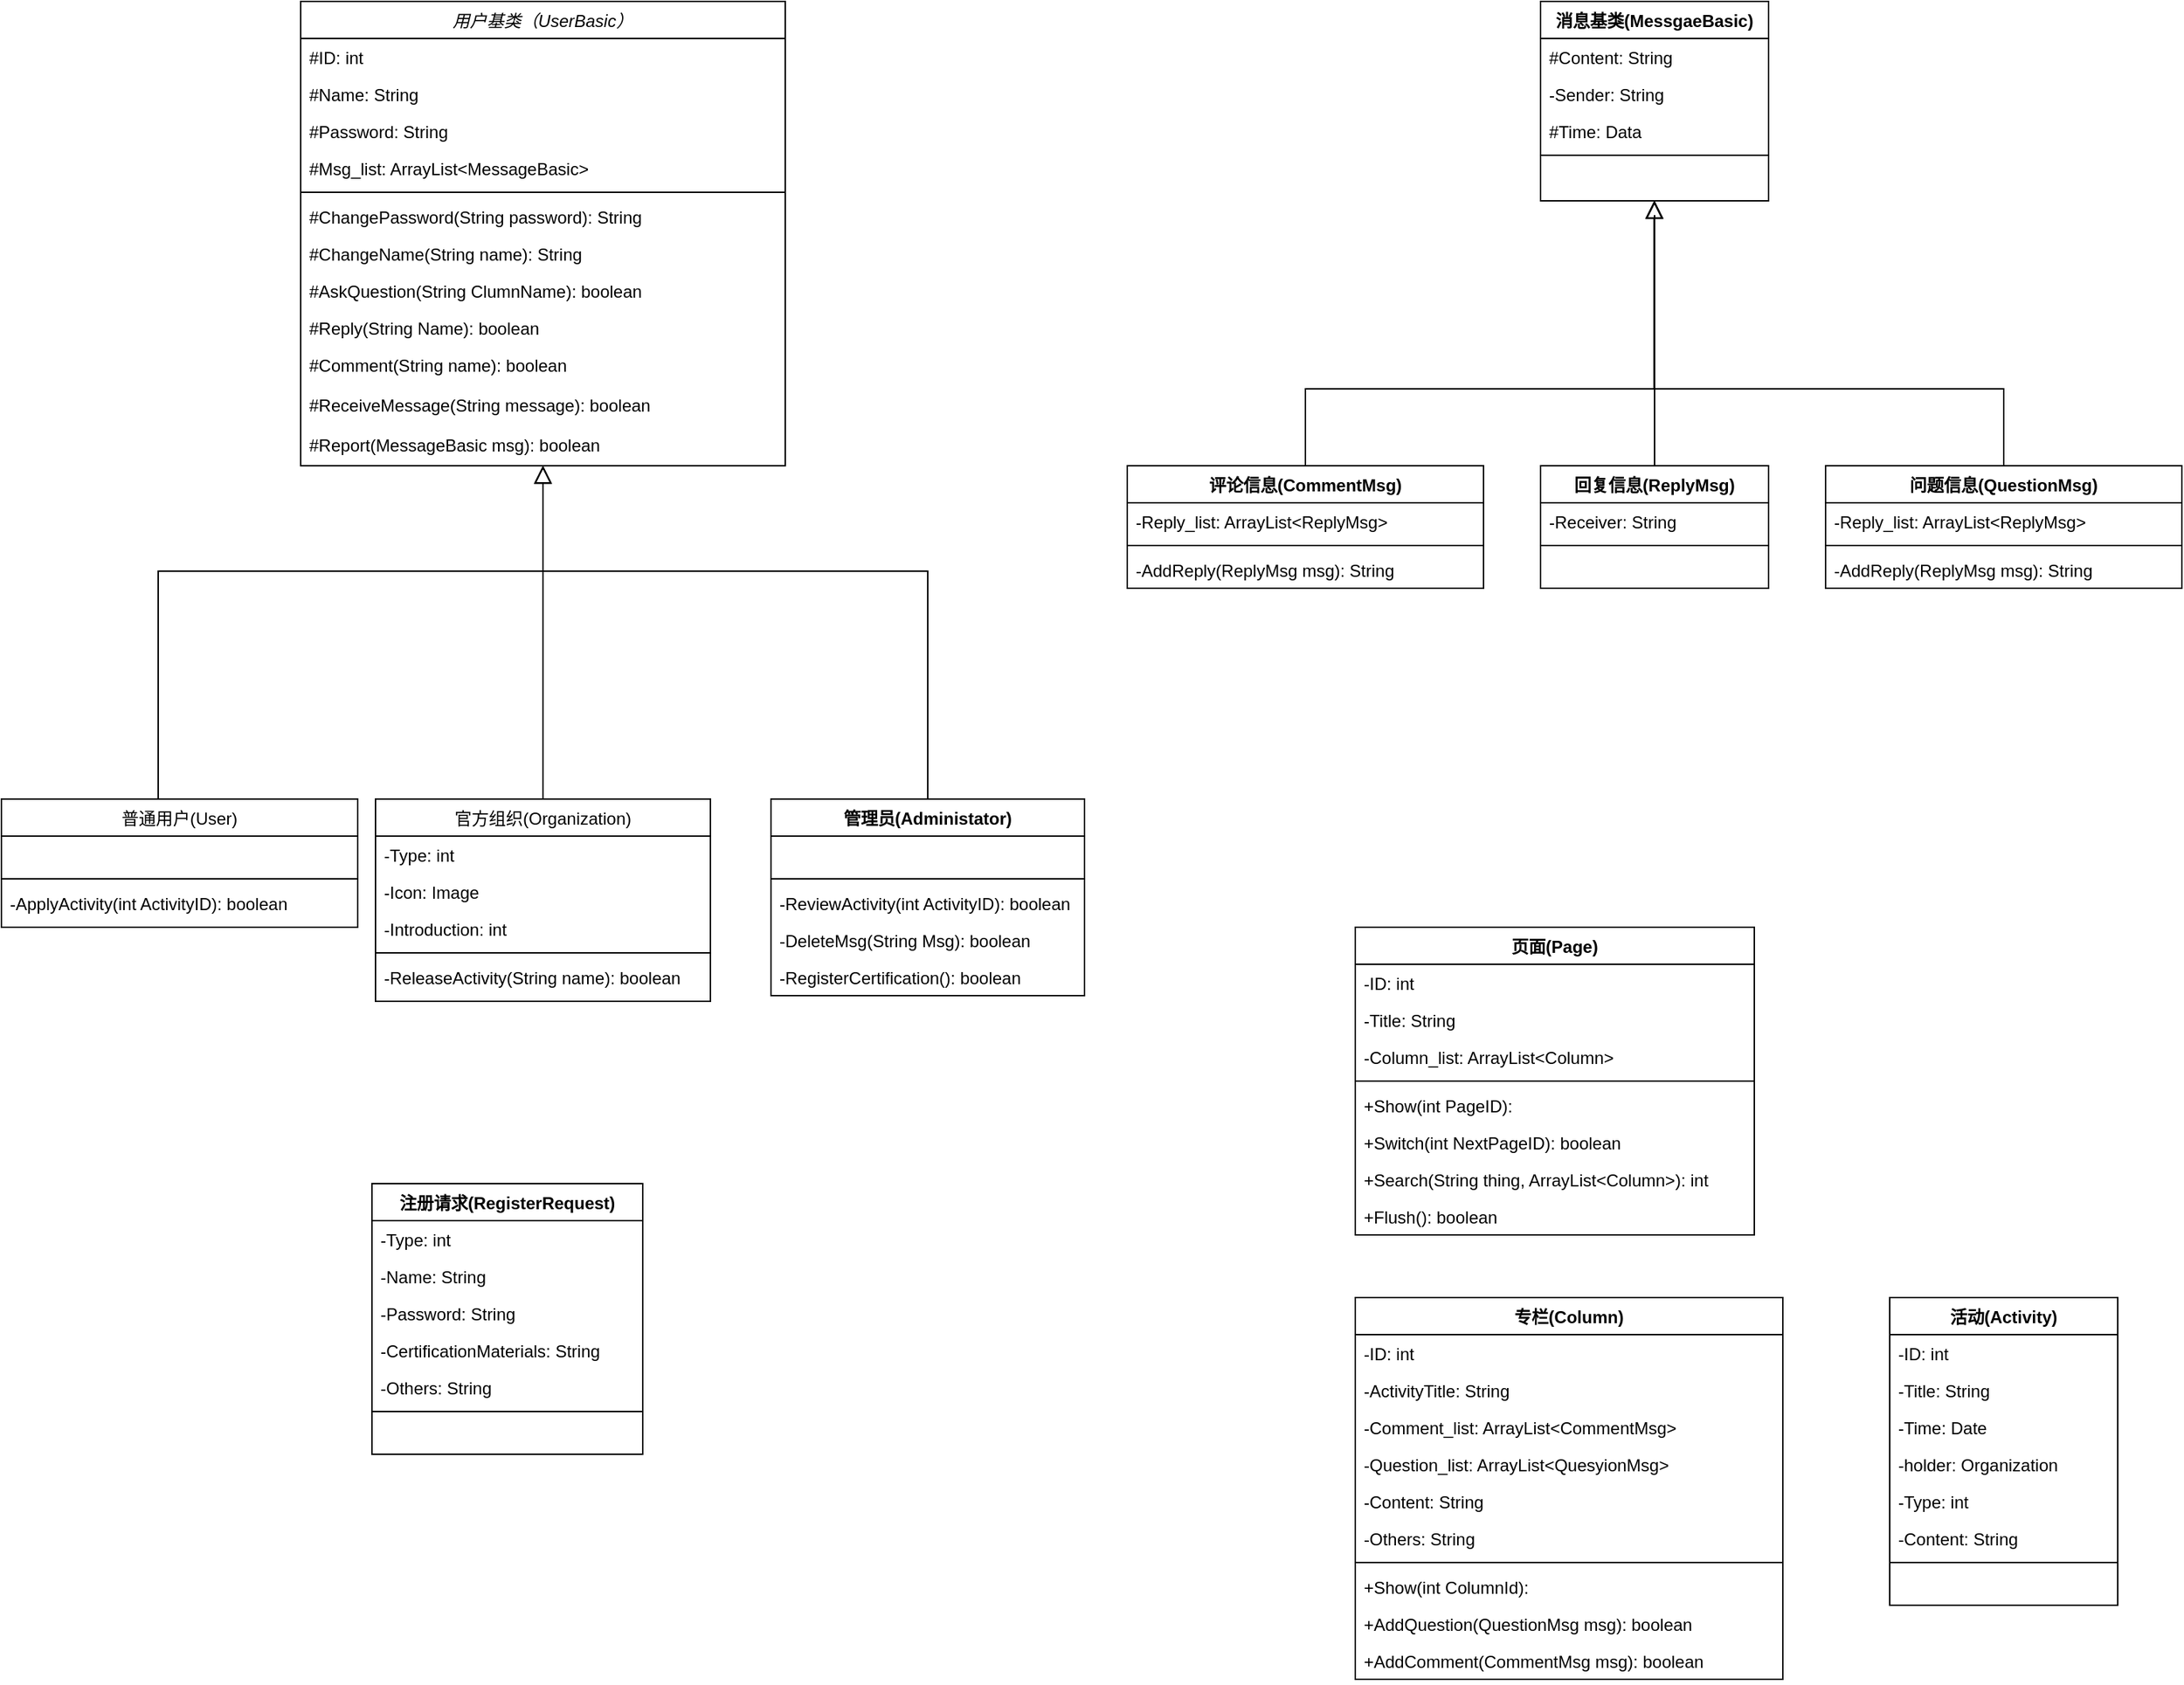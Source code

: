 <mxfile version="14.1.8" type="github">
  <diagram id="C5RBs43oDa-KdzZeNtuy" name="Page-1">
    <mxGraphModel dx="976" dy="1867" grid="1" gridSize="10" guides="1" tooltips="1" connect="1" arrows="1" fold="1" page="1" pageScale="1" pageWidth="827" pageHeight="1169" math="0" shadow="0">
      <root>
        <mxCell id="WIyWlLk6GJQsqaUBKTNV-0" />
        <mxCell id="WIyWlLk6GJQsqaUBKTNV-1" parent="WIyWlLk6GJQsqaUBKTNV-0" />
        <mxCell id="zkfFHV4jXpPFQw0GAbJ--0" value="用户基类（UserBasic）" style="swimlane;fontStyle=2;align=center;verticalAlign=top;childLayout=stackLayout;horizontal=1;startSize=26;horizontalStack=0;resizeParent=1;resizeLast=0;collapsible=1;marginBottom=0;rounded=0;shadow=0;strokeWidth=1;" parent="WIyWlLk6GJQsqaUBKTNV-1" vertex="1">
          <mxGeometry x="210" y="-250" width="340" height="326" as="geometry">
            <mxRectangle x="220" y="120" width="160" height="26" as="alternateBounds" />
          </mxGeometry>
        </mxCell>
        <mxCell id="zkfFHV4jXpPFQw0GAbJ--1" value="#ID: int" style="text;align=left;verticalAlign=top;spacingLeft=4;spacingRight=4;overflow=hidden;rotatable=0;points=[[0,0.5],[1,0.5]];portConstraint=eastwest;" parent="zkfFHV4jXpPFQw0GAbJ--0" vertex="1">
          <mxGeometry y="26" width="340" height="26" as="geometry" />
        </mxCell>
        <mxCell id="zkfFHV4jXpPFQw0GAbJ--2" value="#Name: String" style="text;align=left;verticalAlign=top;spacingLeft=4;spacingRight=4;overflow=hidden;rotatable=0;points=[[0,0.5],[1,0.5]];portConstraint=eastwest;rounded=0;shadow=0;html=0;" parent="zkfFHV4jXpPFQw0GAbJ--0" vertex="1">
          <mxGeometry y="52" width="340" height="26" as="geometry" />
        </mxCell>
        <mxCell id="zkfFHV4jXpPFQw0GAbJ--3" value="#Password: String&#xa;" style="text;align=left;verticalAlign=top;spacingLeft=4;spacingRight=4;overflow=hidden;rotatable=0;points=[[0,0.5],[1,0.5]];portConstraint=eastwest;rounded=0;shadow=0;html=0;" parent="zkfFHV4jXpPFQw0GAbJ--0" vertex="1">
          <mxGeometry y="78" width="340" height="26" as="geometry" />
        </mxCell>
        <mxCell id="-5IgXfbIaISnNNIaE_9y-21" value="#Msg_list: ArrayList&lt;MessageBasic&gt;" style="text;strokeColor=none;fillColor=none;align=left;verticalAlign=top;spacingLeft=4;spacingRight=4;overflow=hidden;rotatable=0;points=[[0,0.5],[1,0.5]];portConstraint=eastwest;" vertex="1" parent="zkfFHV4jXpPFQw0GAbJ--0">
          <mxGeometry y="104" width="340" height="26" as="geometry" />
        </mxCell>
        <mxCell id="zkfFHV4jXpPFQw0GAbJ--4" value="" style="line;html=1;strokeWidth=1;align=left;verticalAlign=middle;spacingTop=-1;spacingLeft=3;spacingRight=3;rotatable=0;labelPosition=right;points=[];portConstraint=eastwest;" parent="zkfFHV4jXpPFQw0GAbJ--0" vertex="1">
          <mxGeometry y="130" width="340" height="8" as="geometry" />
        </mxCell>
        <mxCell id="zkfFHV4jXpPFQw0GAbJ--5" value="#ChangePassword(String password): String" style="text;align=left;verticalAlign=top;spacingLeft=4;spacingRight=4;overflow=hidden;rotatable=0;points=[[0,0.5],[1,0.5]];portConstraint=eastwest;" parent="zkfFHV4jXpPFQw0GAbJ--0" vertex="1">
          <mxGeometry y="138" width="340" height="26" as="geometry" />
        </mxCell>
        <mxCell id="-5IgXfbIaISnNNIaE_9y-0" value="#ChangeName(String name): String&#xa;" style="text;align=left;verticalAlign=top;spacingLeft=4;spacingRight=4;overflow=hidden;rotatable=0;points=[[0,0.5],[1,0.5]];portConstraint=eastwest;rounded=0;shadow=0;html=0;" vertex="1" parent="zkfFHV4jXpPFQw0GAbJ--0">
          <mxGeometry y="164" width="340" height="26" as="geometry" />
        </mxCell>
        <mxCell id="-5IgXfbIaISnNNIaE_9y-30" value="#AskQuestion(String ClumnName): boolean&#xa;" style="text;align=left;verticalAlign=top;spacingLeft=4;spacingRight=4;overflow=hidden;rotatable=0;points=[[0,0.5],[1,0.5]];portConstraint=eastwest;rounded=0;shadow=0;html=0;" vertex="1" parent="zkfFHV4jXpPFQw0GAbJ--0">
          <mxGeometry y="190" width="340" height="26" as="geometry" />
        </mxCell>
        <mxCell id="-5IgXfbIaISnNNIaE_9y-31" value="#Reply(String Name): boolean" style="text;align=left;verticalAlign=top;spacingLeft=4;spacingRight=4;overflow=hidden;rotatable=0;points=[[0,0.5],[1,0.5]];portConstraint=eastwest;rounded=0;shadow=0;html=0;" vertex="1" parent="zkfFHV4jXpPFQw0GAbJ--0">
          <mxGeometry y="216" width="340" height="26" as="geometry" />
        </mxCell>
        <mxCell id="-5IgXfbIaISnNNIaE_9y-32" value="#Comment(String name): boolean&#xa;" style="text;align=left;verticalAlign=top;spacingLeft=4;spacingRight=4;overflow=hidden;rotatable=0;points=[[0,0.5],[1,0.5]];portConstraint=eastwest;rounded=0;shadow=0;html=0;" vertex="1" parent="zkfFHV4jXpPFQw0GAbJ--0">
          <mxGeometry y="242" width="340" height="28" as="geometry" />
        </mxCell>
        <mxCell id="-5IgXfbIaISnNNIaE_9y-33" value="#ReceiveMessage(String message): boolean&#xa;" style="text;align=left;verticalAlign=top;spacingLeft=4;spacingRight=4;overflow=hidden;rotatable=0;points=[[0,0.5],[1,0.5]];portConstraint=eastwest;rounded=0;shadow=0;html=0;" vertex="1" parent="zkfFHV4jXpPFQw0GAbJ--0">
          <mxGeometry y="270" width="340" height="28" as="geometry" />
        </mxCell>
        <mxCell id="-5IgXfbIaISnNNIaE_9y-34" value="#Report(MessageBasic msg): boolean&#xa;" style="text;align=left;verticalAlign=top;spacingLeft=4;spacingRight=4;overflow=hidden;rotatable=0;points=[[0,0.5],[1,0.5]];portConstraint=eastwest;rounded=0;shadow=0;html=0;" vertex="1" parent="zkfFHV4jXpPFQw0GAbJ--0">
          <mxGeometry y="298" width="340" height="28" as="geometry" />
        </mxCell>
        <mxCell id="zkfFHV4jXpPFQw0GAbJ--6" value="普通用户(User)" style="swimlane;fontStyle=0;align=center;verticalAlign=top;childLayout=stackLayout;horizontal=1;startSize=26;horizontalStack=0;resizeParent=1;resizeLast=0;collapsible=1;marginBottom=0;rounded=0;shadow=0;strokeWidth=1;" parent="WIyWlLk6GJQsqaUBKTNV-1" vertex="1">
          <mxGeometry y="310" width="250" height="90" as="geometry">
            <mxRectangle x="130" y="380" width="160" height="26" as="alternateBounds" />
          </mxGeometry>
        </mxCell>
        <mxCell id="zkfFHV4jXpPFQw0GAbJ--8" value=" " style="text;align=left;verticalAlign=top;spacingLeft=4;spacingRight=4;overflow=hidden;rotatable=0;points=[[0,0.5],[1,0.5]];portConstraint=eastwest;rounded=0;shadow=0;html=0;" parent="zkfFHV4jXpPFQw0GAbJ--6" vertex="1">
          <mxGeometry y="26" width="250" height="26" as="geometry" />
        </mxCell>
        <mxCell id="zkfFHV4jXpPFQw0GAbJ--9" value="" style="line;html=1;strokeWidth=1;align=left;verticalAlign=middle;spacingTop=-1;spacingLeft=3;spacingRight=3;rotatable=0;labelPosition=right;points=[];portConstraint=eastwest;" parent="zkfFHV4jXpPFQw0GAbJ--6" vertex="1">
          <mxGeometry y="52" width="250" height="8" as="geometry" />
        </mxCell>
        <mxCell id="zkfFHV4jXpPFQw0GAbJ--10" value="-ApplyActivity(int ActivityID): boolean" style="text;align=left;verticalAlign=top;spacingLeft=4;spacingRight=4;overflow=hidden;rotatable=0;points=[[0,0.5],[1,0.5]];portConstraint=eastwest;fontStyle=0" parent="zkfFHV4jXpPFQw0GAbJ--6" vertex="1">
          <mxGeometry y="60" width="250" height="26" as="geometry" />
        </mxCell>
        <mxCell id="zkfFHV4jXpPFQw0GAbJ--12" value="" style="endArrow=block;endSize=10;endFill=0;shadow=0;strokeWidth=1;rounded=0;edgeStyle=elbowEdgeStyle;elbow=vertical;" parent="WIyWlLk6GJQsqaUBKTNV-1" source="zkfFHV4jXpPFQw0GAbJ--6" target="zkfFHV4jXpPFQw0GAbJ--0" edge="1">
          <mxGeometry width="160" relative="1" as="geometry">
            <mxPoint x="200" y="203" as="sourcePoint" />
            <mxPoint x="200" y="203" as="targetPoint" />
            <Array as="points">
              <mxPoint x="110" y="150" />
            </Array>
          </mxGeometry>
        </mxCell>
        <mxCell id="zkfFHV4jXpPFQw0GAbJ--13" value="官方组织(Organization)" style="swimlane;fontStyle=0;align=center;verticalAlign=top;childLayout=stackLayout;horizontal=1;startSize=26;horizontalStack=0;resizeParent=1;resizeLast=0;collapsible=1;marginBottom=0;rounded=0;shadow=0;strokeWidth=1;" parent="WIyWlLk6GJQsqaUBKTNV-1" vertex="1">
          <mxGeometry x="262.5" y="310" width="235" height="142" as="geometry">
            <mxRectangle x="340" y="380" width="170" height="26" as="alternateBounds" />
          </mxGeometry>
        </mxCell>
        <mxCell id="zkfFHV4jXpPFQw0GAbJ--14" value="-Type: int" style="text;align=left;verticalAlign=top;spacingLeft=4;spacingRight=4;overflow=hidden;rotatable=0;points=[[0,0.5],[1,0.5]];portConstraint=eastwest;" parent="zkfFHV4jXpPFQw0GAbJ--13" vertex="1">
          <mxGeometry y="26" width="235" height="26" as="geometry" />
        </mxCell>
        <mxCell id="-5IgXfbIaISnNNIaE_9y-39" value="-Icon: Image" style="text;align=left;verticalAlign=top;spacingLeft=4;spacingRight=4;overflow=hidden;rotatable=0;points=[[0,0.5],[1,0.5]];portConstraint=eastwest;" vertex="1" parent="zkfFHV4jXpPFQw0GAbJ--13">
          <mxGeometry y="52" width="235" height="26" as="geometry" />
        </mxCell>
        <mxCell id="-5IgXfbIaISnNNIaE_9y-38" value="-Introduction: int" style="text;align=left;verticalAlign=top;spacingLeft=4;spacingRight=4;overflow=hidden;rotatable=0;points=[[0,0.5],[1,0.5]];portConstraint=eastwest;" vertex="1" parent="zkfFHV4jXpPFQw0GAbJ--13">
          <mxGeometry y="78" width="235" height="26" as="geometry" />
        </mxCell>
        <mxCell id="zkfFHV4jXpPFQw0GAbJ--15" value="" style="line;html=1;strokeWidth=1;align=left;verticalAlign=middle;spacingTop=-1;spacingLeft=3;spacingRight=3;rotatable=0;labelPosition=right;points=[];portConstraint=eastwest;" parent="zkfFHV4jXpPFQw0GAbJ--13" vertex="1">
          <mxGeometry y="104" width="235" height="8" as="geometry" />
        </mxCell>
        <mxCell id="-5IgXfbIaISnNNIaE_9y-35" value="-ReleaseActivity(String name): boolean" style="text;align=left;verticalAlign=top;spacingLeft=4;spacingRight=4;overflow=hidden;rotatable=0;points=[[0,0.5],[1,0.5]];portConstraint=eastwest;" vertex="1" parent="zkfFHV4jXpPFQw0GAbJ--13">
          <mxGeometry y="112" width="235" height="30" as="geometry" />
        </mxCell>
        <mxCell id="zkfFHV4jXpPFQw0GAbJ--16" value="" style="endArrow=block;endSize=10;endFill=0;shadow=0;strokeWidth=1;rounded=0;edgeStyle=elbowEdgeStyle;elbow=vertical;" parent="WIyWlLk6GJQsqaUBKTNV-1" source="zkfFHV4jXpPFQw0GAbJ--13" target="-5IgXfbIaISnNNIaE_9y-34" edge="1">
          <mxGeometry width="160" relative="1" as="geometry">
            <mxPoint x="210" y="373" as="sourcePoint" />
            <mxPoint x="380" y="290" as="targetPoint" />
          </mxGeometry>
        </mxCell>
        <mxCell id="-5IgXfbIaISnNNIaE_9y-24" value="" style="endArrow=block;endSize=10;endFill=0;shadow=0;strokeWidth=1;rounded=0;edgeStyle=elbowEdgeStyle;elbow=vertical;entryX=0.5;entryY=1;entryDx=0;entryDy=0;exitX=0.5;exitY=0;exitDx=0;exitDy=0;" edge="1" parent="WIyWlLk6GJQsqaUBKTNV-1" source="-5IgXfbIaISnNNIaE_9y-25" target="zkfFHV4jXpPFQw0GAbJ--0">
          <mxGeometry width="160" relative="1" as="geometry">
            <mxPoint x="570" y="360" as="sourcePoint" />
            <mxPoint x="414" y="306" as="targetPoint" />
            <Array as="points">
              <mxPoint x="520" y="150" />
              <mxPoint x="530" y="290" />
              <mxPoint x="500" y="333" />
            </Array>
          </mxGeometry>
        </mxCell>
        <mxCell id="-5IgXfbIaISnNNIaE_9y-25" value="管理员(Administator)" style="swimlane;fontStyle=1;align=center;verticalAlign=top;childLayout=stackLayout;horizontal=1;startSize=26;horizontalStack=0;resizeParent=1;resizeParentMax=0;resizeLast=0;collapsible=1;marginBottom=0;" vertex="1" parent="WIyWlLk6GJQsqaUBKTNV-1">
          <mxGeometry x="540" y="310" width="220" height="138" as="geometry" />
        </mxCell>
        <mxCell id="-5IgXfbIaISnNNIaE_9y-26" value=" " style="text;strokeColor=none;fillColor=none;align=left;verticalAlign=top;spacingLeft=4;spacingRight=4;overflow=hidden;rotatable=0;points=[[0,0.5],[1,0.5]];portConstraint=eastwest;" vertex="1" parent="-5IgXfbIaISnNNIaE_9y-25">
          <mxGeometry y="26" width="220" height="26" as="geometry" />
        </mxCell>
        <mxCell id="-5IgXfbIaISnNNIaE_9y-27" value="" style="line;strokeWidth=1;fillColor=none;align=left;verticalAlign=middle;spacingTop=-1;spacingLeft=3;spacingRight=3;rotatable=0;labelPosition=right;points=[];portConstraint=eastwest;" vertex="1" parent="-5IgXfbIaISnNNIaE_9y-25">
          <mxGeometry y="52" width="220" height="8" as="geometry" />
        </mxCell>
        <mxCell id="-5IgXfbIaISnNNIaE_9y-28" value="-ReviewActivity(int ActivityID): boolean" style="text;strokeColor=none;fillColor=none;align=left;verticalAlign=top;spacingLeft=4;spacingRight=4;overflow=hidden;rotatable=0;points=[[0,0.5],[1,0.5]];portConstraint=eastwest;" vertex="1" parent="-5IgXfbIaISnNNIaE_9y-25">
          <mxGeometry y="60" width="220" height="26" as="geometry" />
        </mxCell>
        <mxCell id="-5IgXfbIaISnNNIaE_9y-40" value="-DeleteMsg(String Msg): boolean" style="text;strokeColor=none;fillColor=none;align=left;verticalAlign=top;spacingLeft=4;spacingRight=4;overflow=hidden;rotatable=0;points=[[0,0.5],[1,0.5]];portConstraint=eastwest;" vertex="1" parent="-5IgXfbIaISnNNIaE_9y-25">
          <mxGeometry y="86" width="220" height="26" as="geometry" />
        </mxCell>
        <mxCell id="-5IgXfbIaISnNNIaE_9y-41" value="-RegisterCertification(): boolean" style="text;strokeColor=none;fillColor=none;align=left;verticalAlign=top;spacingLeft=4;spacingRight=4;overflow=hidden;rotatable=0;points=[[0,0.5],[1,0.5]];portConstraint=eastwest;" vertex="1" parent="-5IgXfbIaISnNNIaE_9y-25">
          <mxGeometry y="112" width="220" height="26" as="geometry" />
        </mxCell>
        <mxCell id="-5IgXfbIaISnNNIaE_9y-42" value="消息基类(MessgaeBasic)" style="swimlane;fontStyle=1;align=center;verticalAlign=top;childLayout=stackLayout;horizontal=1;startSize=26;horizontalStack=0;resizeParent=1;resizeParentMax=0;resizeLast=0;collapsible=1;marginBottom=0;" vertex="1" parent="WIyWlLk6GJQsqaUBKTNV-1">
          <mxGeometry x="1080" y="-250" width="160" height="140" as="geometry" />
        </mxCell>
        <mxCell id="-5IgXfbIaISnNNIaE_9y-43" value="#Content: String" style="text;strokeColor=none;fillColor=none;align=left;verticalAlign=top;spacingLeft=4;spacingRight=4;overflow=hidden;rotatable=0;points=[[0,0.5],[1,0.5]];portConstraint=eastwest;" vertex="1" parent="-5IgXfbIaISnNNIaE_9y-42">
          <mxGeometry y="26" width="160" height="26" as="geometry" />
        </mxCell>
        <mxCell id="-5IgXfbIaISnNNIaE_9y-58" value="-Sender: String&#xa;" style="text;strokeColor=none;fillColor=none;align=left;verticalAlign=top;spacingLeft=4;spacingRight=4;overflow=hidden;rotatable=0;points=[[0,0.5],[1,0.5]];portConstraint=eastwest;" vertex="1" parent="-5IgXfbIaISnNNIaE_9y-42">
          <mxGeometry y="52" width="160" height="26" as="geometry" />
        </mxCell>
        <mxCell id="-5IgXfbIaISnNNIaE_9y-48" value="#Time: Data" style="text;strokeColor=none;fillColor=none;align=left;verticalAlign=top;spacingLeft=4;spacingRight=4;overflow=hidden;rotatable=0;points=[[0,0.5],[1,0.5]];portConstraint=eastwest;" vertex="1" parent="-5IgXfbIaISnNNIaE_9y-42">
          <mxGeometry y="78" width="160" height="26" as="geometry" />
        </mxCell>
        <mxCell id="-5IgXfbIaISnNNIaE_9y-44" value="" style="line;strokeWidth=1;fillColor=none;align=left;verticalAlign=middle;spacingTop=-1;spacingLeft=3;spacingRight=3;rotatable=0;labelPosition=right;points=[];portConstraint=eastwest;" vertex="1" parent="-5IgXfbIaISnNNIaE_9y-42">
          <mxGeometry y="104" width="160" height="8" as="geometry" />
        </mxCell>
        <mxCell id="-5IgXfbIaISnNNIaE_9y-45" value=" " style="text;strokeColor=none;fillColor=none;align=left;verticalAlign=top;spacingLeft=4;spacingRight=4;overflow=hidden;rotatable=0;points=[[0,0.5],[1,0.5]];portConstraint=eastwest;" vertex="1" parent="-5IgXfbIaISnNNIaE_9y-42">
          <mxGeometry y="112" width="160" height="28" as="geometry" />
        </mxCell>
        <mxCell id="-5IgXfbIaISnNNIaE_9y-49" value="" style="endArrow=block;endSize=10;endFill=0;shadow=0;strokeWidth=1;rounded=0;edgeStyle=elbowEdgeStyle;elbow=vertical;exitX=0.5;exitY=0;exitDx=0;exitDy=0;" edge="1" parent="WIyWlLk6GJQsqaUBKTNV-1" source="-5IgXfbIaISnNNIaE_9y-62">
          <mxGeometry width="160" relative="1" as="geometry">
            <mxPoint x="1360" y="30" as="sourcePoint" />
            <mxPoint x="1160" y="-110" as="targetPoint" />
            <Array as="points">
              <mxPoint x="1380" y="22" />
              <mxPoint x="1350" y="65" />
            </Array>
          </mxGeometry>
        </mxCell>
        <mxCell id="-5IgXfbIaISnNNIaE_9y-50" value="" style="endArrow=block;endSize=10;endFill=0;shadow=0;strokeWidth=1;rounded=0;edgeStyle=elbowEdgeStyle;elbow=vertical;exitX=0.5;exitY=0;exitDx=0;exitDy=0;" edge="1" parent="WIyWlLk6GJQsqaUBKTNV-1" source="-5IgXfbIaISnNNIaE_9y-57" target="-5IgXfbIaISnNNIaE_9y-45">
          <mxGeometry width="160" relative="1" as="geometry">
            <mxPoint x="1160" y="70" as="sourcePoint" />
            <mxPoint x="1159" y="-109" as="targetPoint" />
            <Array as="points">
              <mxPoint x="1160" y="-100" />
              <mxPoint x="1240" y="134" />
              <mxPoint x="1210" y="177" />
            </Array>
          </mxGeometry>
        </mxCell>
        <mxCell id="-5IgXfbIaISnNNIaE_9y-51" value="" style="endArrow=block;endSize=10;endFill=0;shadow=0;strokeWidth=1;rounded=0;edgeStyle=elbowEdgeStyle;elbow=vertical;entryX=0.498;entryY=1;entryDx=0;entryDy=0;entryPerimeter=0;exitX=0.5;exitY=0;exitDx=0;exitDy=0;" edge="1" parent="WIyWlLk6GJQsqaUBKTNV-1" source="-5IgXfbIaISnNNIaE_9y-52" target="-5IgXfbIaISnNNIaE_9y-45">
          <mxGeometry width="160" relative="1" as="geometry">
            <mxPoint x="960" y="70" as="sourcePoint" />
            <mxPoint x="1160" y="-110" as="targetPoint" />
            <Array as="points">
              <mxPoint x="1190" y="22" />
              <mxPoint x="1250" y="144" />
              <mxPoint x="1220" y="187" />
            </Array>
          </mxGeometry>
        </mxCell>
        <mxCell id="-5IgXfbIaISnNNIaE_9y-52" value="评论信息(CommentMsg)" style="swimlane;fontStyle=1;align=center;verticalAlign=top;childLayout=stackLayout;horizontal=1;startSize=26;horizontalStack=0;resizeParent=1;resizeParentMax=0;resizeLast=0;collapsible=1;marginBottom=0;" vertex="1" parent="WIyWlLk6GJQsqaUBKTNV-1">
          <mxGeometry x="790" y="76" width="250" height="86" as="geometry" />
        </mxCell>
        <mxCell id="-5IgXfbIaISnNNIaE_9y-56" value="-Reply_list: ArrayList&lt;ReplyMsg&gt;" style="text;strokeColor=none;fillColor=none;align=left;verticalAlign=top;spacingLeft=4;spacingRight=4;overflow=hidden;rotatable=0;points=[[0,0.5],[1,0.5]];portConstraint=eastwest;" vertex="1" parent="-5IgXfbIaISnNNIaE_9y-52">
          <mxGeometry y="26" width="250" height="26" as="geometry" />
        </mxCell>
        <mxCell id="-5IgXfbIaISnNNIaE_9y-54" value="" style="line;strokeWidth=1;fillColor=none;align=left;verticalAlign=middle;spacingTop=-1;spacingLeft=3;spacingRight=3;rotatable=0;labelPosition=right;points=[];portConstraint=eastwest;" vertex="1" parent="-5IgXfbIaISnNNIaE_9y-52">
          <mxGeometry y="52" width="250" height="8" as="geometry" />
        </mxCell>
        <mxCell id="-5IgXfbIaISnNNIaE_9y-55" value="-AddReply(ReplyMsg msg): String" style="text;strokeColor=none;fillColor=none;align=left;verticalAlign=top;spacingLeft=4;spacingRight=4;overflow=hidden;rotatable=0;points=[[0,0.5],[1,0.5]];portConstraint=eastwest;" vertex="1" parent="-5IgXfbIaISnNNIaE_9y-52">
          <mxGeometry y="60" width="250" height="26" as="geometry" />
        </mxCell>
        <mxCell id="-5IgXfbIaISnNNIaE_9y-57" value="回复信息(ReplyMsg)" style="swimlane;fontStyle=1;align=center;verticalAlign=top;childLayout=stackLayout;horizontal=1;startSize=26;horizontalStack=0;resizeParent=1;resizeParentMax=0;resizeLast=0;collapsible=1;marginBottom=0;" vertex="1" parent="WIyWlLk6GJQsqaUBKTNV-1">
          <mxGeometry x="1080" y="76" width="160" height="86" as="geometry" />
        </mxCell>
        <mxCell id="-5IgXfbIaISnNNIaE_9y-61" value="-Receiver: String&#xa;" style="text;strokeColor=none;fillColor=none;align=left;verticalAlign=top;spacingLeft=4;spacingRight=4;overflow=hidden;rotatable=0;points=[[0,0.5],[1,0.5]];portConstraint=eastwest;" vertex="1" parent="-5IgXfbIaISnNNIaE_9y-57">
          <mxGeometry y="26" width="160" height="26" as="geometry" />
        </mxCell>
        <mxCell id="-5IgXfbIaISnNNIaE_9y-59" value="" style="line;strokeWidth=1;fillColor=none;align=left;verticalAlign=middle;spacingTop=-1;spacingLeft=3;spacingRight=3;rotatable=0;labelPosition=right;points=[];portConstraint=eastwest;" vertex="1" parent="-5IgXfbIaISnNNIaE_9y-57">
          <mxGeometry y="52" width="160" height="8" as="geometry" />
        </mxCell>
        <mxCell id="-5IgXfbIaISnNNIaE_9y-60" value=" " style="text;strokeColor=none;fillColor=none;align=left;verticalAlign=top;spacingLeft=4;spacingRight=4;overflow=hidden;rotatable=0;points=[[0,0.5],[1,0.5]];portConstraint=eastwest;" vertex="1" parent="-5IgXfbIaISnNNIaE_9y-57">
          <mxGeometry y="60" width="160" height="26" as="geometry" />
        </mxCell>
        <mxCell id="-5IgXfbIaISnNNIaE_9y-62" value="问题信息(QuestionMsg)" style="swimlane;fontStyle=1;align=center;verticalAlign=top;childLayout=stackLayout;horizontal=1;startSize=26;horizontalStack=0;resizeParent=1;resizeParentMax=0;resizeLast=0;collapsible=1;marginBottom=0;" vertex="1" parent="WIyWlLk6GJQsqaUBKTNV-1">
          <mxGeometry x="1280" y="76" width="250" height="86" as="geometry" />
        </mxCell>
        <mxCell id="-5IgXfbIaISnNNIaE_9y-67" value="-Reply_list: ArrayList&lt;ReplyMsg&gt;" style="text;strokeColor=none;fillColor=none;align=left;verticalAlign=top;spacingLeft=4;spacingRight=4;overflow=hidden;rotatable=0;points=[[0,0.5],[1,0.5]];portConstraint=eastwest;" vertex="1" parent="-5IgXfbIaISnNNIaE_9y-62">
          <mxGeometry y="26" width="250" height="26" as="geometry" />
        </mxCell>
        <mxCell id="-5IgXfbIaISnNNIaE_9y-64" value="" style="line;strokeWidth=1;fillColor=none;align=left;verticalAlign=middle;spacingTop=-1;spacingLeft=3;spacingRight=3;rotatable=0;labelPosition=right;points=[];portConstraint=eastwest;" vertex="1" parent="-5IgXfbIaISnNNIaE_9y-62">
          <mxGeometry y="52" width="250" height="8" as="geometry" />
        </mxCell>
        <mxCell id="-5IgXfbIaISnNNIaE_9y-68" value="-AddReply(ReplyMsg msg): String" style="text;strokeColor=none;fillColor=none;align=left;verticalAlign=top;spacingLeft=4;spacingRight=4;overflow=hidden;rotatable=0;points=[[0,0.5],[1,0.5]];portConstraint=eastwest;" vertex="1" parent="-5IgXfbIaISnNNIaE_9y-62">
          <mxGeometry y="60" width="250" height="26" as="geometry" />
        </mxCell>
        <mxCell id="-5IgXfbIaISnNNIaE_9y-69" value="页面(Page)" style="swimlane;fontStyle=1;align=center;verticalAlign=top;childLayout=stackLayout;horizontal=1;startSize=26;horizontalStack=0;resizeParent=1;resizeParentMax=0;resizeLast=0;collapsible=1;marginBottom=0;" vertex="1" parent="WIyWlLk6GJQsqaUBKTNV-1">
          <mxGeometry x="950" y="400" width="280" height="216" as="geometry" />
        </mxCell>
        <mxCell id="-5IgXfbIaISnNNIaE_9y-70" value="-ID: int" style="text;strokeColor=none;fillColor=none;align=left;verticalAlign=top;spacingLeft=4;spacingRight=4;overflow=hidden;rotatable=0;points=[[0,0.5],[1,0.5]];portConstraint=eastwest;" vertex="1" parent="-5IgXfbIaISnNNIaE_9y-69">
          <mxGeometry y="26" width="280" height="26" as="geometry" />
        </mxCell>
        <mxCell id="-5IgXfbIaISnNNIaE_9y-74" value="-Title: String" style="text;strokeColor=none;fillColor=none;align=left;verticalAlign=top;spacingLeft=4;spacingRight=4;overflow=hidden;rotatable=0;points=[[0,0.5],[1,0.5]];portConstraint=eastwest;" vertex="1" parent="-5IgXfbIaISnNNIaE_9y-69">
          <mxGeometry y="52" width="280" height="26" as="geometry" />
        </mxCell>
        <mxCell id="-5IgXfbIaISnNNIaE_9y-73" value="-Column_list: ArrayList&lt;Column&gt;" style="text;strokeColor=none;fillColor=none;align=left;verticalAlign=top;spacingLeft=4;spacingRight=4;overflow=hidden;rotatable=0;points=[[0,0.5],[1,0.5]];portConstraint=eastwest;" vertex="1" parent="-5IgXfbIaISnNNIaE_9y-69">
          <mxGeometry y="78" width="280" height="26" as="geometry" />
        </mxCell>
        <mxCell id="-5IgXfbIaISnNNIaE_9y-71" value="" style="line;strokeWidth=1;fillColor=none;align=left;verticalAlign=middle;spacingTop=-1;spacingLeft=3;spacingRight=3;rotatable=0;labelPosition=right;points=[];portConstraint=eastwest;" vertex="1" parent="-5IgXfbIaISnNNIaE_9y-69">
          <mxGeometry y="104" width="280" height="8" as="geometry" />
        </mxCell>
        <mxCell id="-5IgXfbIaISnNNIaE_9y-72" value="+Show(int PageID): " style="text;strokeColor=none;fillColor=none;align=left;verticalAlign=top;spacingLeft=4;spacingRight=4;overflow=hidden;rotatable=0;points=[[0,0.5],[1,0.5]];portConstraint=eastwest;" vertex="1" parent="-5IgXfbIaISnNNIaE_9y-69">
          <mxGeometry y="112" width="280" height="26" as="geometry" />
        </mxCell>
        <mxCell id="-5IgXfbIaISnNNIaE_9y-75" value="+Switch(int NextPageID): boolean" style="text;strokeColor=none;fillColor=none;align=left;verticalAlign=top;spacingLeft=4;spacingRight=4;overflow=hidden;rotatable=0;points=[[0,0.5],[1,0.5]];portConstraint=eastwest;" vertex="1" parent="-5IgXfbIaISnNNIaE_9y-69">
          <mxGeometry y="138" width="280" height="26" as="geometry" />
        </mxCell>
        <mxCell id="-5IgXfbIaISnNNIaE_9y-76" value="+Search(String thing, ArrayList&lt;Column&gt;): int" style="text;strokeColor=none;fillColor=none;align=left;verticalAlign=top;spacingLeft=4;spacingRight=4;overflow=hidden;rotatable=0;points=[[0,0.5],[1,0.5]];portConstraint=eastwest;" vertex="1" parent="-5IgXfbIaISnNNIaE_9y-69">
          <mxGeometry y="164" width="280" height="26" as="geometry" />
        </mxCell>
        <mxCell id="-5IgXfbIaISnNNIaE_9y-77" value="+Flush(): boolean" style="text;strokeColor=none;fillColor=none;align=left;verticalAlign=top;spacingLeft=4;spacingRight=4;overflow=hidden;rotatable=0;points=[[0,0.5],[1,0.5]];portConstraint=eastwest;" vertex="1" parent="-5IgXfbIaISnNNIaE_9y-69">
          <mxGeometry y="190" width="280" height="26" as="geometry" />
        </mxCell>
        <mxCell id="-5IgXfbIaISnNNIaE_9y-78" value="专栏(Column)" style="swimlane;fontStyle=1;align=center;verticalAlign=top;childLayout=stackLayout;horizontal=1;startSize=26;horizontalStack=0;resizeParent=1;resizeParentMax=0;resizeLast=0;collapsible=1;marginBottom=0;" vertex="1" parent="WIyWlLk6GJQsqaUBKTNV-1">
          <mxGeometry x="950" y="660" width="300" height="268" as="geometry" />
        </mxCell>
        <mxCell id="-5IgXfbIaISnNNIaE_9y-79" value="-ID: int" style="text;strokeColor=none;fillColor=none;align=left;verticalAlign=top;spacingLeft=4;spacingRight=4;overflow=hidden;rotatable=0;points=[[0,0.5],[1,0.5]];portConstraint=eastwest;" vertex="1" parent="-5IgXfbIaISnNNIaE_9y-78">
          <mxGeometry y="26" width="300" height="26" as="geometry" />
        </mxCell>
        <mxCell id="-5IgXfbIaISnNNIaE_9y-82" value="-ActivityTitle: String" style="text;strokeColor=none;fillColor=none;align=left;verticalAlign=top;spacingLeft=4;spacingRight=4;overflow=hidden;rotatable=0;points=[[0,0.5],[1,0.5]];portConstraint=eastwest;" vertex="1" parent="-5IgXfbIaISnNNIaE_9y-78">
          <mxGeometry y="52" width="300" height="26" as="geometry" />
        </mxCell>
        <mxCell id="-5IgXfbIaISnNNIaE_9y-85" value="-Comment_list: ArrayList&lt;CommentMsg&gt;" style="text;strokeColor=none;fillColor=none;align=left;verticalAlign=top;spacingLeft=4;spacingRight=4;overflow=hidden;rotatable=0;points=[[0,0.5],[1,0.5]];portConstraint=eastwest;" vertex="1" parent="-5IgXfbIaISnNNIaE_9y-78">
          <mxGeometry y="78" width="300" height="26" as="geometry" />
        </mxCell>
        <mxCell id="-5IgXfbIaISnNNIaE_9y-83" value="-Question_list: ArrayList&lt;QuesyionMsg&gt;" style="text;strokeColor=none;fillColor=none;align=left;verticalAlign=top;spacingLeft=4;spacingRight=4;overflow=hidden;rotatable=0;points=[[0,0.5],[1,0.5]];portConstraint=eastwest;" vertex="1" parent="-5IgXfbIaISnNNIaE_9y-78">
          <mxGeometry y="104" width="300" height="26" as="geometry" />
        </mxCell>
        <mxCell id="-5IgXfbIaISnNNIaE_9y-86" value="-Content: String" style="text;strokeColor=none;fillColor=none;align=left;verticalAlign=top;spacingLeft=4;spacingRight=4;overflow=hidden;rotatable=0;points=[[0,0.5],[1,0.5]];portConstraint=eastwest;" vertex="1" parent="-5IgXfbIaISnNNIaE_9y-78">
          <mxGeometry y="130" width="300" height="26" as="geometry" />
        </mxCell>
        <mxCell id="-5IgXfbIaISnNNIaE_9y-84" value="-Others: String" style="text;strokeColor=none;fillColor=none;align=left;verticalAlign=top;spacingLeft=4;spacingRight=4;overflow=hidden;rotatable=0;points=[[0,0.5],[1,0.5]];portConstraint=eastwest;" vertex="1" parent="-5IgXfbIaISnNNIaE_9y-78">
          <mxGeometry y="156" width="300" height="26" as="geometry" />
        </mxCell>
        <mxCell id="-5IgXfbIaISnNNIaE_9y-80" value="" style="line;strokeWidth=1;fillColor=none;align=left;verticalAlign=middle;spacingTop=-1;spacingLeft=3;spacingRight=3;rotatable=0;labelPosition=right;points=[];portConstraint=eastwest;" vertex="1" parent="-5IgXfbIaISnNNIaE_9y-78">
          <mxGeometry y="182" width="300" height="8" as="geometry" />
        </mxCell>
        <mxCell id="-5IgXfbIaISnNNIaE_9y-81" value="+Show(int ColumnId): " style="text;strokeColor=none;fillColor=none;align=left;verticalAlign=top;spacingLeft=4;spacingRight=4;overflow=hidden;rotatable=0;points=[[0,0.5],[1,0.5]];portConstraint=eastwest;" vertex="1" parent="-5IgXfbIaISnNNIaE_9y-78">
          <mxGeometry y="190" width="300" height="26" as="geometry" />
        </mxCell>
        <mxCell id="-5IgXfbIaISnNNIaE_9y-87" value="+AddQuestion(QuestionMsg msg): boolean" style="text;strokeColor=none;fillColor=none;align=left;verticalAlign=top;spacingLeft=4;spacingRight=4;overflow=hidden;rotatable=0;points=[[0,0.5],[1,0.5]];portConstraint=eastwest;" vertex="1" parent="-5IgXfbIaISnNNIaE_9y-78">
          <mxGeometry y="216" width="300" height="26" as="geometry" />
        </mxCell>
        <mxCell id="-5IgXfbIaISnNNIaE_9y-88" value="+AddComment(CommentMsg msg): boolean" style="text;strokeColor=none;fillColor=none;align=left;verticalAlign=top;spacingLeft=4;spacingRight=4;overflow=hidden;rotatable=0;points=[[0,0.5],[1,0.5]];portConstraint=eastwest;" vertex="1" parent="-5IgXfbIaISnNNIaE_9y-78">
          <mxGeometry y="242" width="300" height="26" as="geometry" />
        </mxCell>
        <mxCell id="-5IgXfbIaISnNNIaE_9y-90" value="活动(Activity)" style="swimlane;fontStyle=1;align=center;verticalAlign=top;childLayout=stackLayout;horizontal=1;startSize=26;horizontalStack=0;resizeParent=1;resizeParentMax=0;resizeLast=0;collapsible=1;marginBottom=0;" vertex="1" parent="WIyWlLk6GJQsqaUBKTNV-1">
          <mxGeometry x="1325" y="660" width="160" height="216" as="geometry" />
        </mxCell>
        <mxCell id="-5IgXfbIaISnNNIaE_9y-91" value="-ID: int" style="text;strokeColor=none;fillColor=none;align=left;verticalAlign=top;spacingLeft=4;spacingRight=4;overflow=hidden;rotatable=0;points=[[0,0.5],[1,0.5]];portConstraint=eastwest;" vertex="1" parent="-5IgXfbIaISnNNIaE_9y-90">
          <mxGeometry y="26" width="160" height="26" as="geometry" />
        </mxCell>
        <mxCell id="-5IgXfbIaISnNNIaE_9y-93" value="-Title: String" style="text;strokeColor=none;fillColor=none;align=left;verticalAlign=top;spacingLeft=4;spacingRight=4;overflow=hidden;rotatable=0;points=[[0,0.5],[1,0.5]];portConstraint=eastwest;" vertex="1" parent="-5IgXfbIaISnNNIaE_9y-90">
          <mxGeometry y="52" width="160" height="26" as="geometry" />
        </mxCell>
        <mxCell id="-5IgXfbIaISnNNIaE_9y-95" value="-Time: Date" style="text;strokeColor=none;fillColor=none;align=left;verticalAlign=top;spacingLeft=4;spacingRight=4;overflow=hidden;rotatable=0;points=[[0,0.5],[1,0.5]];portConstraint=eastwest;" vertex="1" parent="-5IgXfbIaISnNNIaE_9y-90">
          <mxGeometry y="78" width="160" height="26" as="geometry" />
        </mxCell>
        <mxCell id="-5IgXfbIaISnNNIaE_9y-96" value="-holder: Organization" style="text;strokeColor=none;fillColor=none;align=left;verticalAlign=top;spacingLeft=4;spacingRight=4;overflow=hidden;rotatable=0;points=[[0,0.5],[1,0.5]];portConstraint=eastwest;" vertex="1" parent="-5IgXfbIaISnNNIaE_9y-90">
          <mxGeometry y="104" width="160" height="26" as="geometry" />
        </mxCell>
        <mxCell id="-5IgXfbIaISnNNIaE_9y-97" value="-Type: int" style="text;strokeColor=none;fillColor=none;align=left;verticalAlign=top;spacingLeft=4;spacingRight=4;overflow=hidden;rotatable=0;points=[[0,0.5],[1,0.5]];portConstraint=eastwest;" vertex="1" parent="-5IgXfbIaISnNNIaE_9y-90">
          <mxGeometry y="130" width="160" height="26" as="geometry" />
        </mxCell>
        <mxCell id="-5IgXfbIaISnNNIaE_9y-94" value="-Content: String" style="text;strokeColor=none;fillColor=none;align=left;verticalAlign=top;spacingLeft=4;spacingRight=4;overflow=hidden;rotatable=0;points=[[0,0.5],[1,0.5]];portConstraint=eastwest;" vertex="1" parent="-5IgXfbIaISnNNIaE_9y-90">
          <mxGeometry y="156" width="160" height="26" as="geometry" />
        </mxCell>
        <mxCell id="-5IgXfbIaISnNNIaE_9y-92" value="" style="line;strokeWidth=1;fillColor=none;align=left;verticalAlign=middle;spacingTop=-1;spacingLeft=3;spacingRight=3;rotatable=0;labelPosition=right;points=[];portConstraint=eastwest;" vertex="1" parent="-5IgXfbIaISnNNIaE_9y-90">
          <mxGeometry y="182" width="160" height="8" as="geometry" />
        </mxCell>
        <mxCell id="-5IgXfbIaISnNNIaE_9y-98" value=" " style="text;strokeColor=none;fillColor=none;align=left;verticalAlign=top;spacingLeft=4;spacingRight=4;overflow=hidden;rotatable=0;points=[[0,0.5],[1,0.5]];portConstraint=eastwest;" vertex="1" parent="-5IgXfbIaISnNNIaE_9y-90">
          <mxGeometry y="190" width="160" height="26" as="geometry" />
        </mxCell>
        <mxCell id="-5IgXfbIaISnNNIaE_9y-99" value="注册请求(RegisterRequest)" style="swimlane;fontStyle=1;align=center;verticalAlign=top;childLayout=stackLayout;horizontal=1;startSize=26;horizontalStack=0;resizeParent=1;resizeParentMax=0;resizeLast=0;collapsible=1;marginBottom=0;" vertex="1" parent="WIyWlLk6GJQsqaUBKTNV-1">
          <mxGeometry x="260" y="580" width="190" height="190" as="geometry" />
        </mxCell>
        <mxCell id="-5IgXfbIaISnNNIaE_9y-100" value="-Type: int" style="text;strokeColor=none;fillColor=none;align=left;verticalAlign=top;spacingLeft=4;spacingRight=4;overflow=hidden;rotatable=0;points=[[0,0.5],[1,0.5]];portConstraint=eastwest;" vertex="1" parent="-5IgXfbIaISnNNIaE_9y-99">
          <mxGeometry y="26" width="190" height="26" as="geometry" />
        </mxCell>
        <mxCell id="-5IgXfbIaISnNNIaE_9y-102" value="-Name: String" style="text;strokeColor=none;fillColor=none;align=left;verticalAlign=top;spacingLeft=4;spacingRight=4;overflow=hidden;rotatable=0;points=[[0,0.5],[1,0.5]];portConstraint=eastwest;" vertex="1" parent="-5IgXfbIaISnNNIaE_9y-99">
          <mxGeometry y="52" width="190" height="26" as="geometry" />
        </mxCell>
        <mxCell id="-5IgXfbIaISnNNIaE_9y-103" value="-Password: String" style="text;strokeColor=none;fillColor=none;align=left;verticalAlign=top;spacingLeft=4;spacingRight=4;overflow=hidden;rotatable=0;points=[[0,0.5],[1,0.5]];portConstraint=eastwest;" vertex="1" parent="-5IgXfbIaISnNNIaE_9y-99">
          <mxGeometry y="78" width="190" height="26" as="geometry" />
        </mxCell>
        <mxCell id="-5IgXfbIaISnNNIaE_9y-104" value="-CertificationMaterials: String" style="text;strokeColor=none;fillColor=none;align=left;verticalAlign=top;spacingLeft=4;spacingRight=4;overflow=hidden;rotatable=0;points=[[0,0.5],[1,0.5]];portConstraint=eastwest;" vertex="1" parent="-5IgXfbIaISnNNIaE_9y-99">
          <mxGeometry y="104" width="190" height="26" as="geometry" />
        </mxCell>
        <mxCell id="-5IgXfbIaISnNNIaE_9y-105" value="-Others: String" style="text;strokeColor=none;fillColor=none;align=left;verticalAlign=top;spacingLeft=4;spacingRight=4;overflow=hidden;rotatable=0;points=[[0,0.5],[1,0.5]];portConstraint=eastwest;" vertex="1" parent="-5IgXfbIaISnNNIaE_9y-99">
          <mxGeometry y="130" width="190" height="26" as="geometry" />
        </mxCell>
        <mxCell id="-5IgXfbIaISnNNIaE_9y-101" value="" style="line;strokeWidth=1;fillColor=none;align=left;verticalAlign=middle;spacingTop=-1;spacingLeft=3;spacingRight=3;rotatable=0;labelPosition=right;points=[];portConstraint=eastwest;" vertex="1" parent="-5IgXfbIaISnNNIaE_9y-99">
          <mxGeometry y="156" width="190" height="8" as="geometry" />
        </mxCell>
        <mxCell id="-5IgXfbIaISnNNIaE_9y-106" value=" " style="text;strokeColor=none;fillColor=none;align=left;verticalAlign=top;spacingLeft=4;spacingRight=4;overflow=hidden;rotatable=0;points=[[0,0.5],[1,0.5]];portConstraint=eastwest;" vertex="1" parent="-5IgXfbIaISnNNIaE_9y-99">
          <mxGeometry y="164" width="190" height="26" as="geometry" />
        </mxCell>
      </root>
    </mxGraphModel>
  </diagram>
</mxfile>

